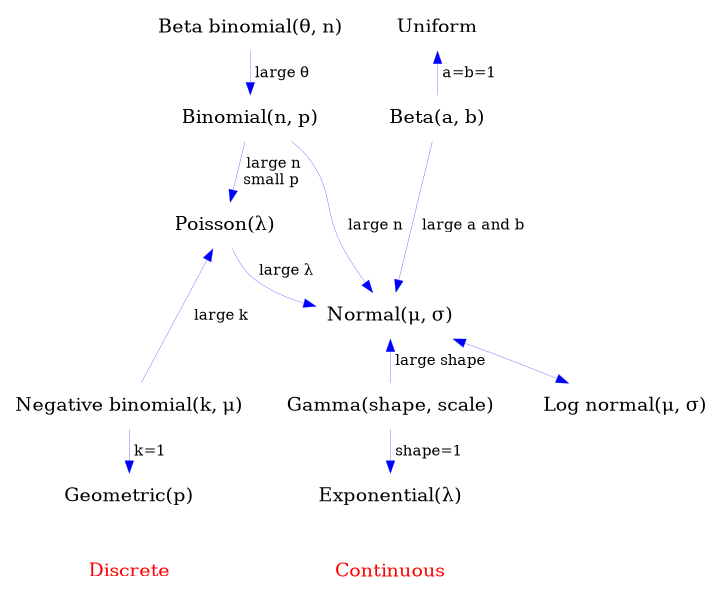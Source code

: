                     /* disc-cont.dot, 12 Oct 15 */

digraph G {

   rankdir = TB;
   ranksep = 0.3;
   arrowsize=0.3;
   size = "6.0,4.0";
   edge [fontsize = 12, penwidth=0.2, color="blue"];
   node [color = white, shape = plaintext, fontsize = 15];

   {
   Beta_binomial -> Binomial[label=< large &theta;>] ;

   Binomial -> Poisson[label=" large n\nsmall p"] ;

   edge [ dir=back]
   Poisson -> Negative_binomial[label=" large k"] ;

   edge [ dir=forward]
   Negative_binomial -> Geometric[label=" k=1"] ;

   edge [color=white];
   Geometric -> Discrete ;
   }

   {
   edge [ dir=back]
   Uniform -> Beta[label=" a=b=1"] ;

   edge [ dir=forward]
   Beta -> Normal[label=" large a and b"] ;

   edge [ dir=back]
   Normal -> Gamma[label=" large shape"];

   edge [ dir=forward]
   Gamma -> Exponential[label=" shape=1"] ;

   edge [color=white];
   Exponential -> Continuous ;
   }

/*   nodesep=0.05;
   minlen=0.2;
*/

   node [shape=box];
   edge[dir=forward];


   {
	Beta_binomial ; Uniform;

	Beta_binomial[label=<Beta binomial(&theta;, n)>];
	Uniform[label="Uniform"];
   }

   {rank = same;
	Binomial ; Beta;
	Binomial[label="Binomial(n, p)"];
	Beta[label="Beta(a, b)"];
   }

   {
	Poisson ; Normal;

	Poisson[label=<Poisson(&lambda;)>];
	Normal[label=<Normal(&mu;, &sigma;)>];
   }

   {rank = same;
	Negative_binomial ; Gamma;

	Negative_binomial[label=<Negative binomial(k, &mu;)>];
	Gamma[label="Gamma(shape, scale)"];
   }

   {rank = same;
	Geometric ; Exponential;
	Geometric[label="Geometric(p)"];
	Exponential[label=<Exponential(&lambda;)>];
   }

   {rank = same;
	Discrete[fontcolor="red"] ; Continuous[fontcolor="red"];
   }

   Binomial -> Normal[label=" large n"];
   Poisson -> Normal[label=< large &lambda;>];

   edge [ dir=both]
   Normal -> Log_normal;
   Log_normal[label=< Log normal(&mu;, &sigma;)>];
}



